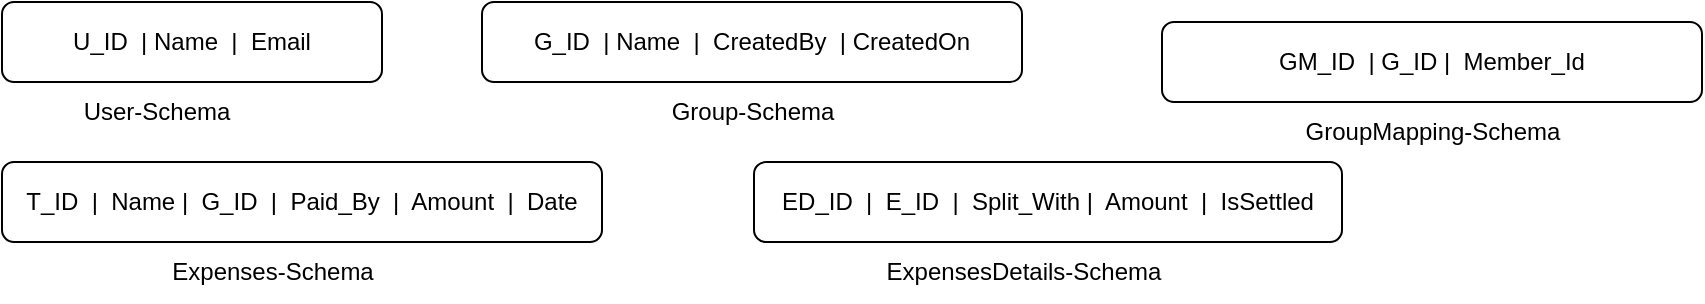 <mxfile version="22.1.18" type="device">
  <diagram name="Page-1" id="llQtCOgp2FeNaMTy6wfQ">
    <mxGraphModel dx="880" dy="470" grid="1" gridSize="10" guides="1" tooltips="1" connect="1" arrows="1" fold="1" page="1" pageScale="1" pageWidth="850" pageHeight="1100" math="0" shadow="0">
      <root>
        <mxCell id="0" />
        <mxCell id="1" parent="0" />
        <mxCell id="B_6-qSYbH0Raoq7r8s27-2" value="U_ID&amp;nbsp; | Name&amp;nbsp; |&amp;nbsp; Email" style="rounded=1;whiteSpace=wrap;html=1;" parent="1" vertex="1">
          <mxGeometry x="40" y="40" width="190" height="40" as="geometry" />
        </mxCell>
        <mxCell id="B_6-qSYbH0Raoq7r8s27-3" value="User-Schema" style="text;html=1;strokeColor=none;fillColor=none;align=center;verticalAlign=middle;whiteSpace=wrap;rounded=0;" parent="1" vertex="1">
          <mxGeometry x="70" y="80" width="95" height="30" as="geometry" />
        </mxCell>
        <mxCell id="B_6-qSYbH0Raoq7r8s27-4" value="G_ID&amp;nbsp; | Name&amp;nbsp; |&amp;nbsp; CreatedBy&amp;nbsp; | CreatedOn" style="rounded=1;whiteSpace=wrap;html=1;" parent="1" vertex="1">
          <mxGeometry x="280" y="40" width="270" height="40" as="geometry" />
        </mxCell>
        <mxCell id="B_6-qSYbH0Raoq7r8s27-5" value="Group-Schema" style="text;html=1;strokeColor=none;fillColor=none;align=center;verticalAlign=middle;whiteSpace=wrap;rounded=0;" parent="1" vertex="1">
          <mxGeometry x="367.5" y="80" width="95" height="30" as="geometry" />
        </mxCell>
        <mxCell id="B_6-qSYbH0Raoq7r8s27-7" value="T_ID&amp;nbsp; |&amp;nbsp; Name |&amp;nbsp; G_ID&amp;nbsp; |&amp;nbsp; Paid_By&amp;nbsp; |&amp;nbsp; Amount&amp;nbsp; |&amp;nbsp; Date" style="rounded=1;whiteSpace=wrap;html=1;" parent="1" vertex="1">
          <mxGeometry x="40" y="120" width="300" height="40" as="geometry" />
        </mxCell>
        <mxCell id="B_6-qSYbH0Raoq7r8s27-8" value="GroupMapping-Schema" style="text;html=1;strokeColor=none;fillColor=none;align=center;verticalAlign=middle;whiteSpace=wrap;rounded=0;" parent="1" vertex="1">
          <mxGeometry x="683.75" y="90" width="142.5" height="30" as="geometry" />
        </mxCell>
        <mxCell id="B_6-qSYbH0Raoq7r8s27-10" value="GM_ID&amp;nbsp; | G_ID |&amp;nbsp; Member_Id" style="rounded=1;whiteSpace=wrap;html=1;" parent="1" vertex="1">
          <mxGeometry x="620" y="50" width="270" height="40" as="geometry" />
        </mxCell>
        <mxCell id="B_6-qSYbH0Raoq7r8s27-11" value="Expenses-Schema" style="text;html=1;strokeColor=none;fillColor=none;align=center;verticalAlign=middle;whiteSpace=wrap;rounded=0;" parent="1" vertex="1">
          <mxGeometry x="103.75" y="160" width="142.5" height="30" as="geometry" />
        </mxCell>
        <mxCell id="B_6-qSYbH0Raoq7r8s27-12" value="ED_ID&amp;nbsp; |&amp;nbsp; E_ID&amp;nbsp; |&amp;nbsp; Split_With |&amp;nbsp; Amount&amp;nbsp; |&amp;nbsp; IsSettled" style="rounded=1;whiteSpace=wrap;html=1;" parent="1" vertex="1">
          <mxGeometry x="416" y="120" width="294" height="40" as="geometry" />
        </mxCell>
        <mxCell id="B_6-qSYbH0Raoq7r8s27-13" value="ExpensesDetails-Schema" style="text;html=1;strokeColor=none;fillColor=none;align=center;verticalAlign=middle;whiteSpace=wrap;rounded=0;" parent="1" vertex="1">
          <mxGeometry x="457.88" y="160" width="186.25" height="30" as="geometry" />
        </mxCell>
      </root>
    </mxGraphModel>
  </diagram>
</mxfile>

